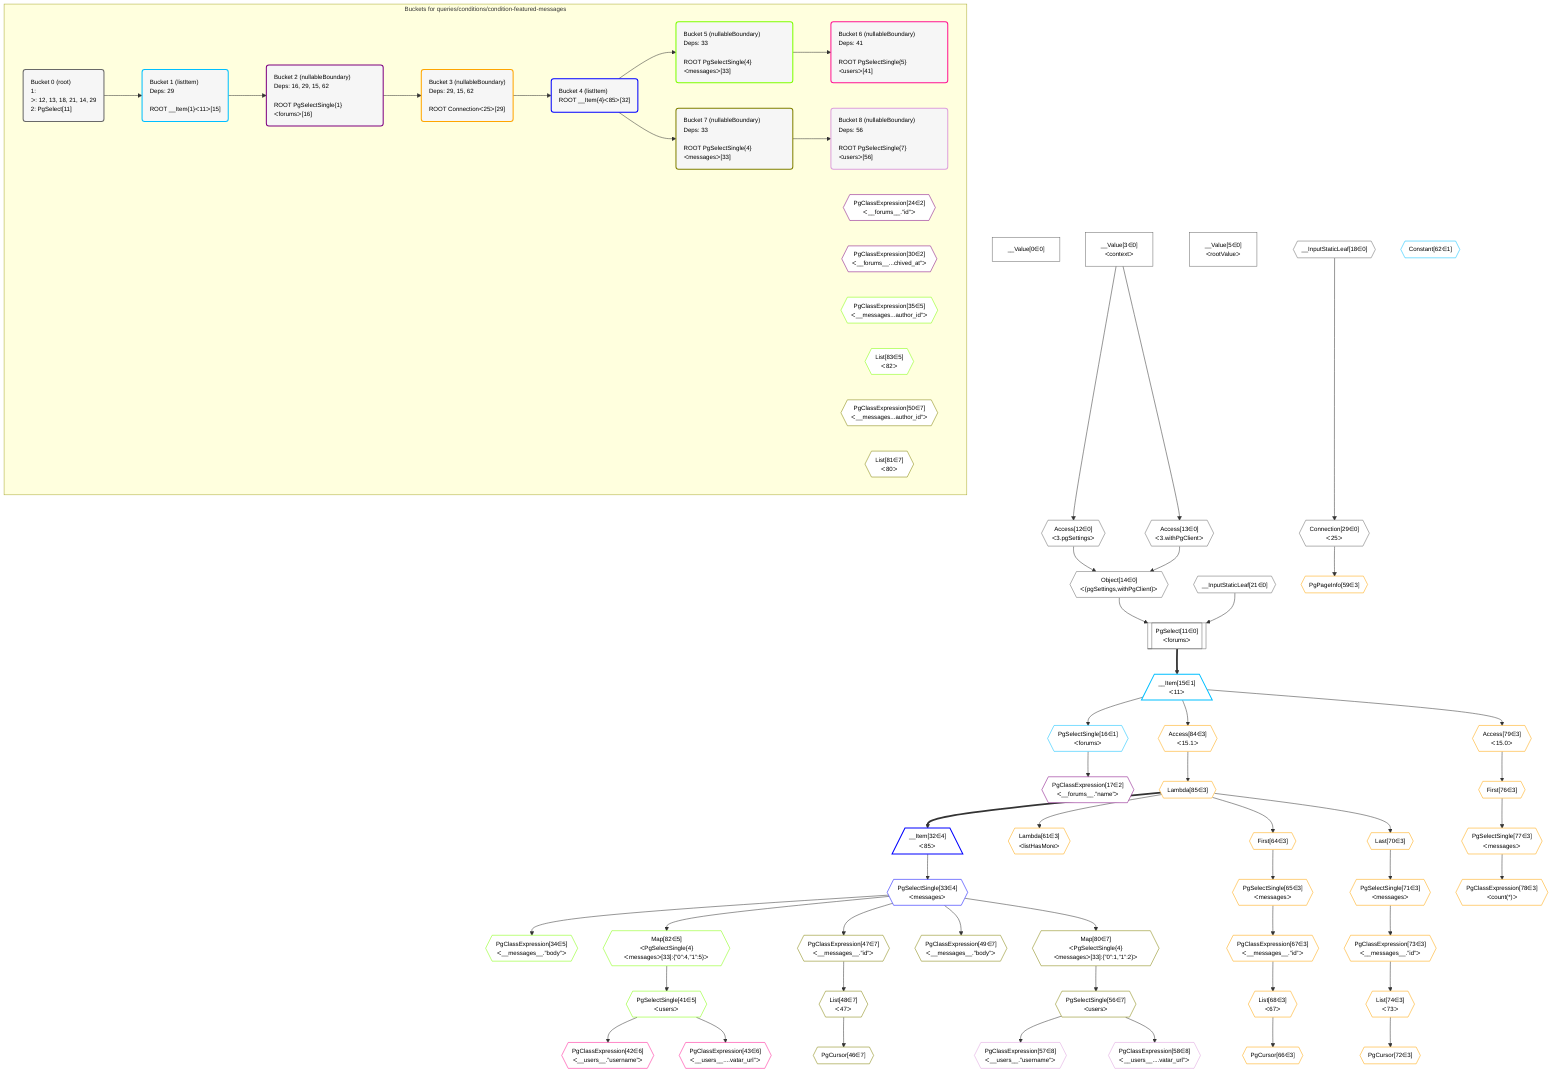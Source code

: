 %%{init: {'themeVariables': { 'fontSize': '12px'}}}%%
graph TD
    classDef path fill:#eee,stroke:#000,color:#000
    classDef plan fill:#fff,stroke-width:1px,color:#000
    classDef itemplan fill:#fff,stroke-width:2px,color:#000
    classDef unbatchedplan fill:#dff,stroke-width:1px,color:#000
    classDef sideeffectplan fill:#fcc,stroke-width:2px,color:#000
    classDef bucket fill:#f6f6f6,color:#000,stroke-width:2px,text-align:left


    %% define steps
    __Value0["__Value[0∈0]"]:::plan
    __Value3["__Value[3∈0]<br />ᐸcontextᐳ"]:::plan
    __Value5["__Value[5∈0]<br />ᐸrootValueᐳ"]:::plan
    Access12{{"Access[12∈0]<br />ᐸ3.pgSettingsᐳ"}}:::plan
    Access13{{"Access[13∈0]<br />ᐸ3.withPgClientᐳ"}}:::plan
    Object14{{"Object[14∈0]<br />ᐸ{pgSettings,withPgClient}ᐳ"}}:::plan
    __InputStaticLeaf21{{"__InputStaticLeaf[21∈0]"}}:::plan
    PgSelect11[["PgSelect[11∈0]<br />ᐸforumsᐳ"]]:::plan
    __Item15[/"__Item[15∈1]<br />ᐸ11ᐳ"\]:::itemplan
    PgSelectSingle16{{"PgSelectSingle[16∈1]<br />ᐸforumsᐳ"}}:::plan
    PgClassExpression17{{"PgClassExpression[17∈2]<br />ᐸ__forums__.”name”ᐳ"}}:::plan
    __InputStaticLeaf18{{"__InputStaticLeaf[18∈0]"}}:::plan
    Connection29{{"Connection[29∈0]<br />ᐸ25ᐳ"}}:::plan
    Access84{{"Access[84∈3]<br />ᐸ15.1ᐳ"}}:::plan
    Lambda85{{"Lambda[85∈3]"}}:::plan
    __Item32[/"__Item[32∈4]<br />ᐸ85ᐳ"\]:::itemplan
    PgSelectSingle33{{"PgSelectSingle[33∈4]<br />ᐸmessagesᐳ"}}:::plan
    PgClassExpression34{{"PgClassExpression[34∈5]<br />ᐸ__messages__.”body”ᐳ"}}:::plan
    Map82{{"Map[82∈5]<br />ᐸPgSelectSingle{4}ᐸmessagesᐳ[33]:{”0”:4,”1”:5}ᐳ"}}:::plan
    PgSelectSingle41{{"PgSelectSingle[41∈5]<br />ᐸusersᐳ"}}:::plan
    PgClassExpression42{{"PgClassExpression[42∈6]<br />ᐸ__users__.”username”ᐳ"}}:::plan
    PgClassExpression43{{"PgClassExpression[43∈6]<br />ᐸ__users__....vatar_url”ᐳ"}}:::plan
    PgClassExpression47{{"PgClassExpression[47∈7]<br />ᐸ__messages__.”id”ᐳ"}}:::plan
    List48{{"List[48∈7]<br />ᐸ47ᐳ"}}:::plan
    PgCursor46{{"PgCursor[46∈7]"}}:::plan
    PgClassExpression49{{"PgClassExpression[49∈7]<br />ᐸ__messages__.”body”ᐳ"}}:::plan
    Map80{{"Map[80∈7]<br />ᐸPgSelectSingle{4}ᐸmessagesᐳ[33]:{”0”:1,”1”:2}ᐳ"}}:::plan
    PgSelectSingle56{{"PgSelectSingle[56∈7]<br />ᐸusersᐳ"}}:::plan
    PgClassExpression57{{"PgClassExpression[57∈8]<br />ᐸ__users__.”username”ᐳ"}}:::plan
    PgClassExpression58{{"PgClassExpression[58∈8]<br />ᐸ__users__....vatar_url”ᐳ"}}:::plan
    PgPageInfo59{{"PgPageInfo[59∈3]"}}:::plan
    Lambda61{{"Lambda[61∈3]<br />ᐸlistHasMoreᐳ"}}:::plan
    Constant62{{"Constant[62∈1]"}}:::plan
    First64{{"First[64∈3]"}}:::plan
    PgSelectSingle65{{"PgSelectSingle[65∈3]<br />ᐸmessagesᐳ"}}:::plan
    PgClassExpression67{{"PgClassExpression[67∈3]<br />ᐸ__messages__.”id”ᐳ"}}:::plan
    List68{{"List[68∈3]<br />ᐸ67ᐳ"}}:::plan
    PgCursor66{{"PgCursor[66∈3]"}}:::plan
    Last70{{"Last[70∈3]"}}:::plan
    PgSelectSingle71{{"PgSelectSingle[71∈3]<br />ᐸmessagesᐳ"}}:::plan
    PgClassExpression73{{"PgClassExpression[73∈3]<br />ᐸ__messages__.”id”ᐳ"}}:::plan
    List74{{"List[74∈3]<br />ᐸ73ᐳ"}}:::plan
    PgCursor72{{"PgCursor[72∈3]"}}:::plan
    Access79{{"Access[79∈3]<br />ᐸ15.0ᐳ"}}:::plan
    First76{{"First[76∈3]"}}:::plan
    PgSelectSingle77{{"PgSelectSingle[77∈3]<br />ᐸmessagesᐳ"}}:::plan
    PgClassExpression78{{"PgClassExpression[78∈3]<br />ᐸcount(*)ᐳ"}}:::plan

    %% plan dependencies
    __Value3 --> Access12
    __Value3 --> Access13
    Access12 & Access13 --> Object14
    Object14 & __InputStaticLeaf21 --> PgSelect11
    PgSelect11 ==> __Item15
    __Item15 --> PgSelectSingle16
    PgSelectSingle16 --> PgClassExpression17
    __InputStaticLeaf18 --> Connection29
    __Item15 --> Access84
    Access84 --> Lambda85
    Lambda85 ==> __Item32
    __Item32 --> PgSelectSingle33
    PgSelectSingle33 --> PgClassExpression34
    PgSelectSingle33 --> Map82
    Map82 --> PgSelectSingle41
    PgSelectSingle41 --> PgClassExpression42
    PgSelectSingle41 --> PgClassExpression43
    PgSelectSingle33 --> PgClassExpression47
    PgClassExpression47 --> List48
    List48 --> PgCursor46
    PgSelectSingle33 --> PgClassExpression49
    PgSelectSingle33 --> Map80
    Map80 --> PgSelectSingle56
    PgSelectSingle56 --> PgClassExpression57
    PgSelectSingle56 --> PgClassExpression58
    Connection29 --> PgPageInfo59
    Lambda85 --> Lambda61
    Lambda85 --> First64
    First64 --> PgSelectSingle65
    PgSelectSingle65 --> PgClassExpression67
    PgClassExpression67 --> List68
    List68 --> PgCursor66
    Lambda85 --> Last70
    Last70 --> PgSelectSingle71
    PgSelectSingle71 --> PgClassExpression73
    PgClassExpression73 --> List74
    List74 --> PgCursor72
    __Item15 --> Access79
    Access79 --> First76
    First76 --> PgSelectSingle77
    PgSelectSingle77 --> PgClassExpression78

    subgraph "Buckets for queries/conditions/condition-featured-messages"
    Bucket0("Bucket 0 (root)<br />1: <br />ᐳ: 12, 13, 18, 21, 14, 29<br />2: PgSelect[11]"):::bucket
    classDef bucket0 stroke:#696969
    class Bucket0,__Value0,__Value3,__Value5,PgSelect11,Access12,Access13,Object14,__InputStaticLeaf18,__InputStaticLeaf21,Connection29 bucket0
    Bucket1("Bucket 1 (listItem)<br />Deps: 29<br /><br />ROOT __Item{1}ᐸ11ᐳ[15]"):::bucket
    classDef bucket1 stroke:#00bfff
    class Bucket1,__Item15,PgSelectSingle16,Constant62 bucket1
    Bucket2("Bucket 2 (nullableBoundary)<br />Deps: 16, 29, 15, 62<br /><br />ROOT PgSelectSingle{1}ᐸforumsᐳ[16]"):::bucket
    classDef bucket2 stroke:#7f007f
    PgClassExpression24{{"PgClassExpression[24∈2]<br />ᐸ__forums__.”id”ᐳ"}}:::plan
    PgClassExpression30{{"PgClassExpression[30∈2]<br />ᐸ__forums__...chived_at”ᐳ"}}:::plan
    class Bucket2,PgClassExpression17,PgClassExpression24,PgClassExpression30 bucket2
    Bucket3("Bucket 3 (nullableBoundary)<br />Deps: 29, 15, 62<br /><br />ROOT Connectionᐸ25ᐳ[29]"):::bucket
    classDef bucket3 stroke:#ffa500
    class Bucket3,PgPageInfo59,Lambda61,First64,PgSelectSingle65,PgCursor66,PgClassExpression67,List68,Last70,PgSelectSingle71,PgCursor72,PgClassExpression73,List74,First76,PgSelectSingle77,PgClassExpression78,Access79,Access84,Lambda85 bucket3
    Bucket4("Bucket 4 (listItem)<br />ROOT __Item{4}ᐸ85ᐳ[32]"):::bucket
    classDef bucket4 stroke:#0000ff
    class Bucket4,__Item32,PgSelectSingle33 bucket4
    Bucket5("Bucket 5 (nullableBoundary)<br />Deps: 33<br /><br />ROOT PgSelectSingle{4}ᐸmessagesᐳ[33]"):::bucket
    classDef bucket5 stroke:#7fff00
    PgClassExpression35{{"PgClassExpression[35∈5]<br />ᐸ__messages...author_id”ᐳ"}}:::plan
    List83{{"List[83∈5]<br />ᐸ82ᐳ"}}:::plan
    class Bucket5,PgClassExpression34,PgClassExpression35,PgSelectSingle41,Map82,List83 bucket5
    Bucket6("Bucket 6 (nullableBoundary)<br />Deps: 41<br /><br />ROOT PgSelectSingle{5}ᐸusersᐳ[41]"):::bucket
    classDef bucket6 stroke:#ff1493
    class Bucket6,PgClassExpression42,PgClassExpression43 bucket6
    Bucket7("Bucket 7 (nullableBoundary)<br />Deps: 33<br /><br />ROOT PgSelectSingle{4}ᐸmessagesᐳ[33]"):::bucket
    classDef bucket7 stroke:#808000
    PgClassExpression50{{"PgClassExpression[50∈7]<br />ᐸ__messages...author_id”ᐳ"}}:::plan
    List81{{"List[81∈7]<br />ᐸ80ᐳ"}}:::plan
    class Bucket7,PgCursor46,PgClassExpression47,List48,PgClassExpression49,PgClassExpression50,PgSelectSingle56,Map80,List81 bucket7
    Bucket8("Bucket 8 (nullableBoundary)<br />Deps: 56<br /><br />ROOT PgSelectSingle{7}ᐸusersᐳ[56]"):::bucket
    classDef bucket8 stroke:#dda0dd
    class Bucket8,PgClassExpression57,PgClassExpression58 bucket8
    Bucket0 --> Bucket1
    Bucket1 --> Bucket2
    Bucket2 --> Bucket3
    Bucket3 --> Bucket4
    Bucket4 --> Bucket5 & Bucket7
    Bucket5 --> Bucket6
    Bucket7 --> Bucket8
    end